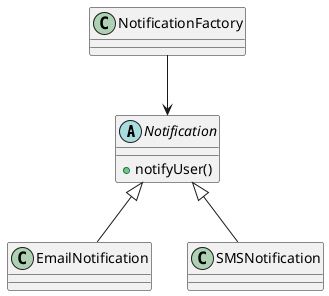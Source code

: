 @startuml
    abstract class Notification {
        +notifyUser()
    }
    class EmailNotification
    class SMSNotification
    class NotificationFactory

    Notification <|-- EmailNotification
    Notification <|-- SMSNotification
    NotificationFactory --> Notification
    @enduml